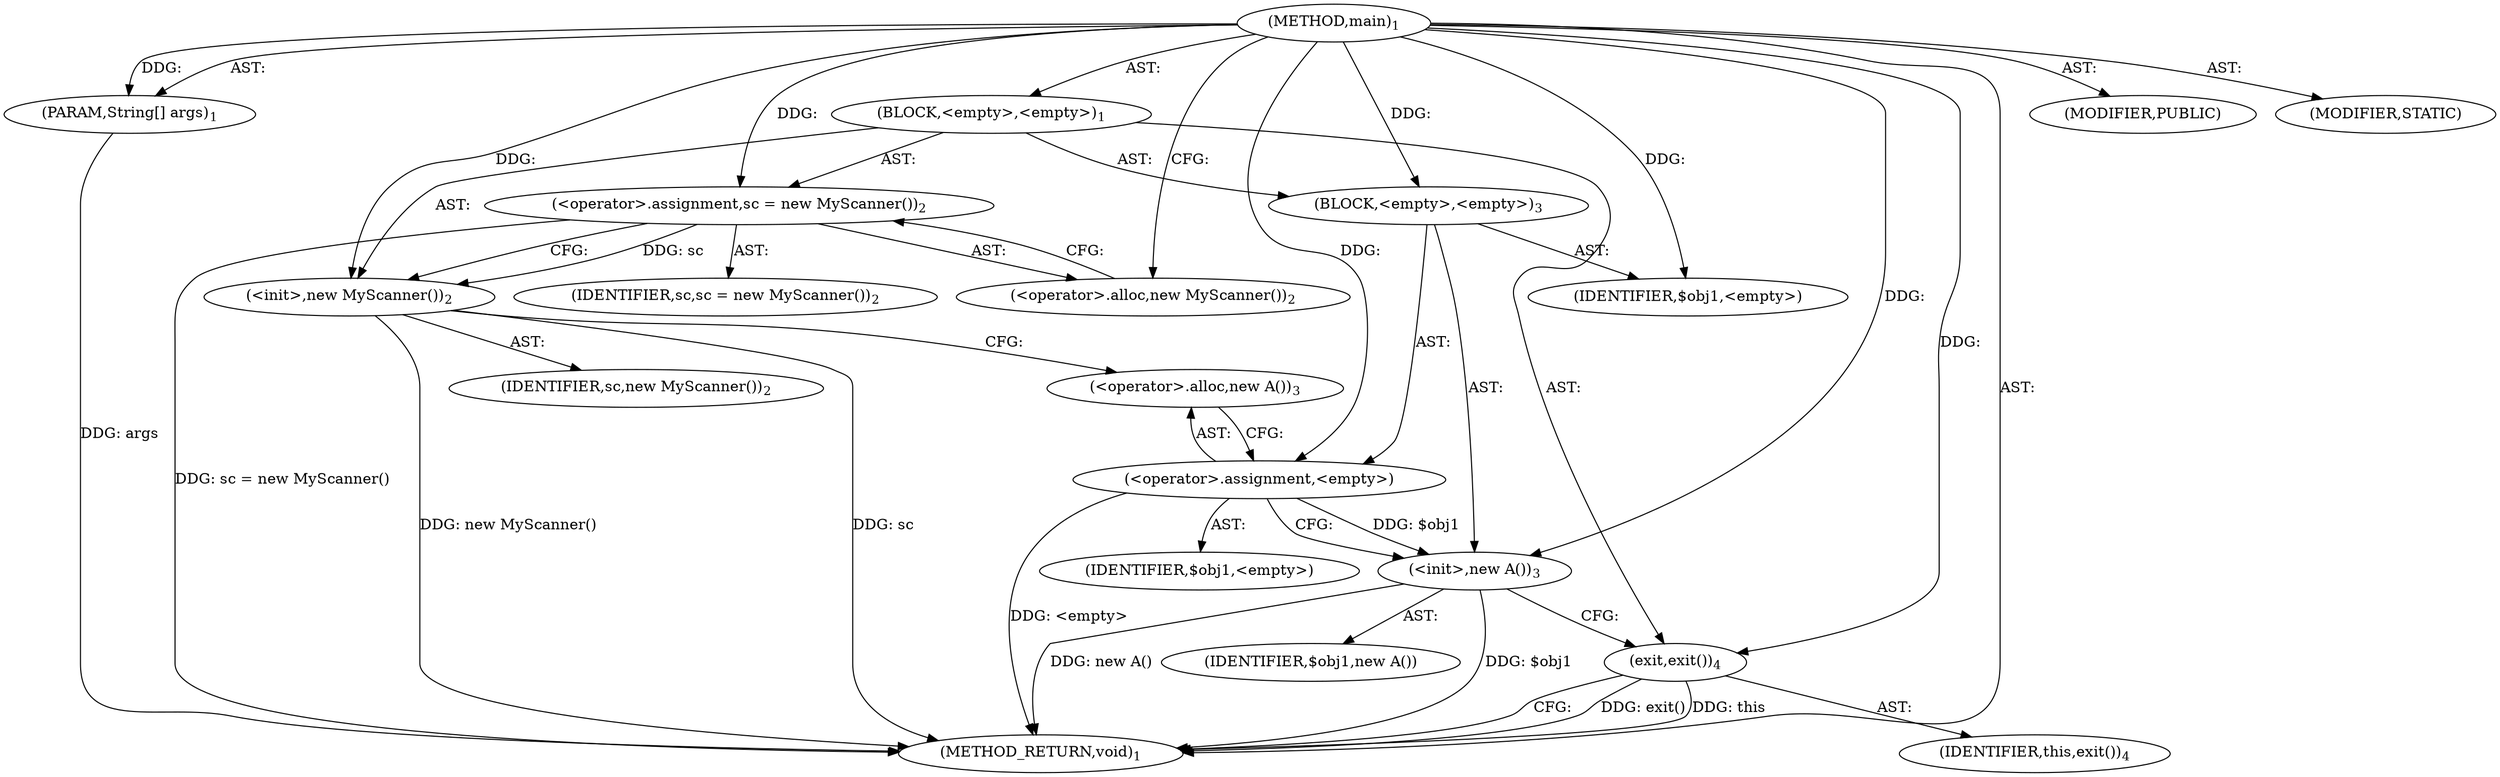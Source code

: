 digraph "main" {  
"17" [label = <(METHOD,main)<SUB>1</SUB>> ]
"18" [label = <(PARAM,String[] args)<SUB>1</SUB>> ]
"19" [label = <(BLOCK,&lt;empty&gt;,&lt;empty&gt;)<SUB>1</SUB>> ]
"20" [label = <(&lt;operator&gt;.assignment,sc = new MyScanner())<SUB>2</SUB>> ]
"21" [label = <(IDENTIFIER,sc,sc = new MyScanner())<SUB>2</SUB>> ]
"22" [label = <(&lt;operator&gt;.alloc,new MyScanner())<SUB>2</SUB>> ]
"23" [label = <(&lt;init&gt;,new MyScanner())<SUB>2</SUB>> ]
"24" [label = <(IDENTIFIER,sc,new MyScanner())<SUB>2</SUB>> ]
"25" [label = <(BLOCK,&lt;empty&gt;,&lt;empty&gt;)<SUB>3</SUB>> ]
"26" [label = <(&lt;operator&gt;.assignment,&lt;empty&gt;)> ]
"27" [label = <(IDENTIFIER,$obj1,&lt;empty&gt;)> ]
"28" [label = <(&lt;operator&gt;.alloc,new A())<SUB>3</SUB>> ]
"29" [label = <(&lt;init&gt;,new A())<SUB>3</SUB>> ]
"30" [label = <(IDENTIFIER,$obj1,new A())> ]
"31" [label = <(IDENTIFIER,$obj1,&lt;empty&gt;)> ]
"32" [label = <(exit,exit())<SUB>4</SUB>> ]
"33" [label = <(IDENTIFIER,this,exit())<SUB>4</SUB>> ]
"34" [label = <(MODIFIER,PUBLIC)> ]
"35" [label = <(MODIFIER,STATIC)> ]
"36" [label = <(METHOD_RETURN,void)<SUB>1</SUB>> ]
  "17" -> "18"  [ label = "AST: "] 
  "17" -> "19"  [ label = "AST: "] 
  "17" -> "34"  [ label = "AST: "] 
  "17" -> "35"  [ label = "AST: "] 
  "17" -> "36"  [ label = "AST: "] 
  "19" -> "20"  [ label = "AST: "] 
  "19" -> "23"  [ label = "AST: "] 
  "19" -> "25"  [ label = "AST: "] 
  "19" -> "32"  [ label = "AST: "] 
  "20" -> "21"  [ label = "AST: "] 
  "20" -> "22"  [ label = "AST: "] 
  "23" -> "24"  [ label = "AST: "] 
  "25" -> "26"  [ label = "AST: "] 
  "25" -> "29"  [ label = "AST: "] 
  "25" -> "31"  [ label = "AST: "] 
  "26" -> "27"  [ label = "AST: "] 
  "26" -> "28"  [ label = "AST: "] 
  "29" -> "30"  [ label = "AST: "] 
  "32" -> "33"  [ label = "AST: "] 
  "20" -> "23"  [ label = "CFG: "] 
  "23" -> "28"  [ label = "CFG: "] 
  "32" -> "36"  [ label = "CFG: "] 
  "22" -> "20"  [ label = "CFG: "] 
  "26" -> "29"  [ label = "CFG: "] 
  "29" -> "32"  [ label = "CFG: "] 
  "28" -> "26"  [ label = "CFG: "] 
  "17" -> "22"  [ label = "CFG: "] 
  "18" -> "36"  [ label = "DDG: args"] 
  "20" -> "36"  [ label = "DDG: sc = new MyScanner()"] 
  "23" -> "36"  [ label = "DDG: sc"] 
  "23" -> "36"  [ label = "DDG: new MyScanner()"] 
  "26" -> "36"  [ label = "DDG: &lt;empty&gt;"] 
  "29" -> "36"  [ label = "DDG: $obj1"] 
  "29" -> "36"  [ label = "DDG: new A()"] 
  "32" -> "36"  [ label = "DDG: exit()"] 
  "32" -> "36"  [ label = "DDG: this"] 
  "17" -> "18"  [ label = "DDG: "] 
  "17" -> "20"  [ label = "DDG: "] 
  "17" -> "25"  [ label = "DDG: "] 
  "20" -> "23"  [ label = "DDG: sc"] 
  "17" -> "23"  [ label = "DDG: "] 
  "17" -> "26"  [ label = "DDG: "] 
  "17" -> "31"  [ label = "DDG: "] 
  "17" -> "32"  [ label = "DDG: "] 
  "26" -> "29"  [ label = "DDG: $obj1"] 
  "17" -> "29"  [ label = "DDG: "] 
}

